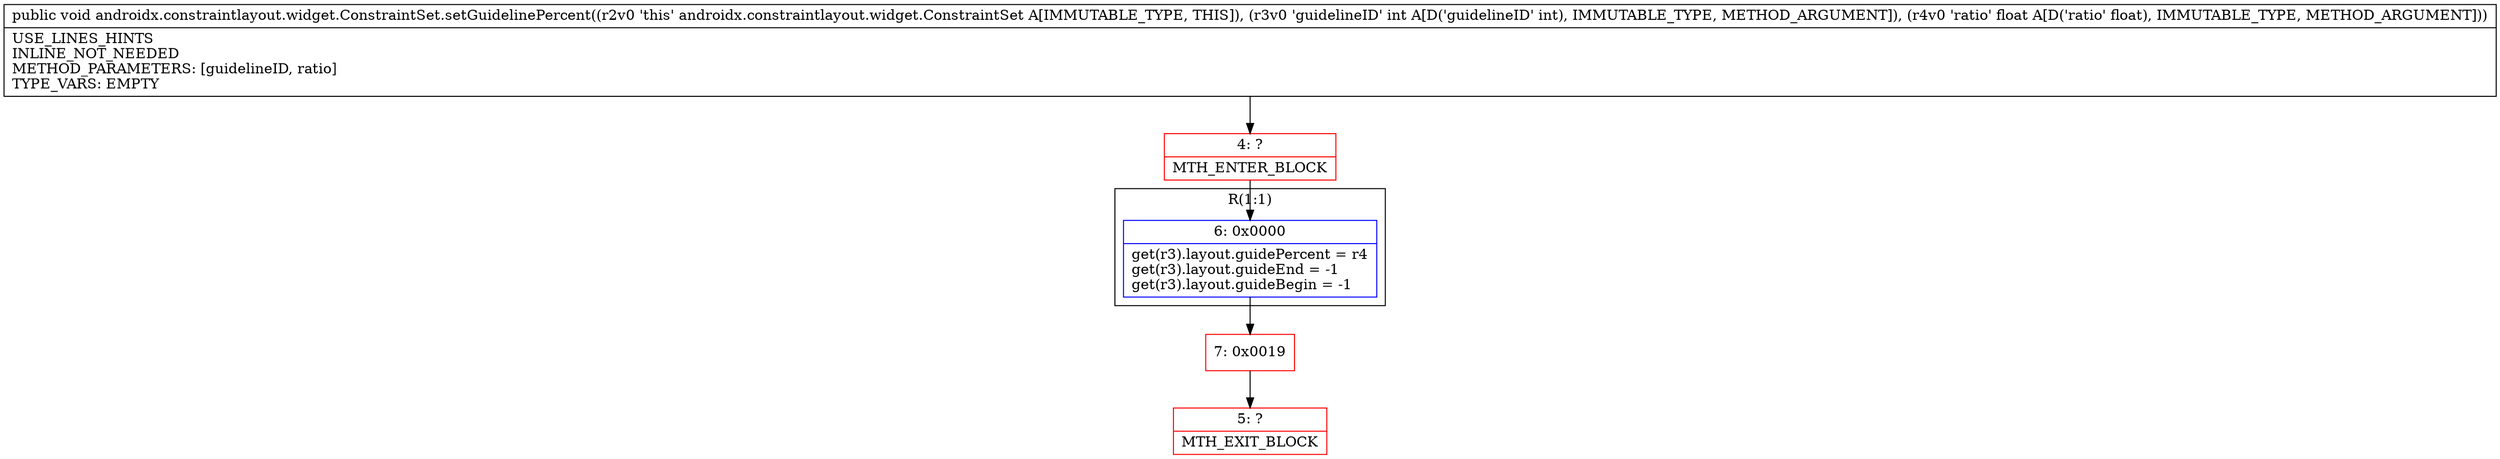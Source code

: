 digraph "CFG forandroidx.constraintlayout.widget.ConstraintSet.setGuidelinePercent(IF)V" {
subgraph cluster_Region_724934566 {
label = "R(1:1)";
node [shape=record,color=blue];
Node_6 [shape=record,label="{6\:\ 0x0000|get(r3).layout.guidePercent = r4\lget(r3).layout.guideEnd = \-1\lget(r3).layout.guideBegin = \-1\l}"];
}
Node_4 [shape=record,color=red,label="{4\:\ ?|MTH_ENTER_BLOCK\l}"];
Node_7 [shape=record,color=red,label="{7\:\ 0x0019}"];
Node_5 [shape=record,color=red,label="{5\:\ ?|MTH_EXIT_BLOCK\l}"];
MethodNode[shape=record,label="{public void androidx.constraintlayout.widget.ConstraintSet.setGuidelinePercent((r2v0 'this' androidx.constraintlayout.widget.ConstraintSet A[IMMUTABLE_TYPE, THIS]), (r3v0 'guidelineID' int A[D('guidelineID' int), IMMUTABLE_TYPE, METHOD_ARGUMENT]), (r4v0 'ratio' float A[D('ratio' float), IMMUTABLE_TYPE, METHOD_ARGUMENT]))  | USE_LINES_HINTS\lINLINE_NOT_NEEDED\lMETHOD_PARAMETERS: [guidelineID, ratio]\lTYPE_VARS: EMPTY\l}"];
MethodNode -> Node_4;Node_6 -> Node_7;
Node_4 -> Node_6;
Node_7 -> Node_5;
}

